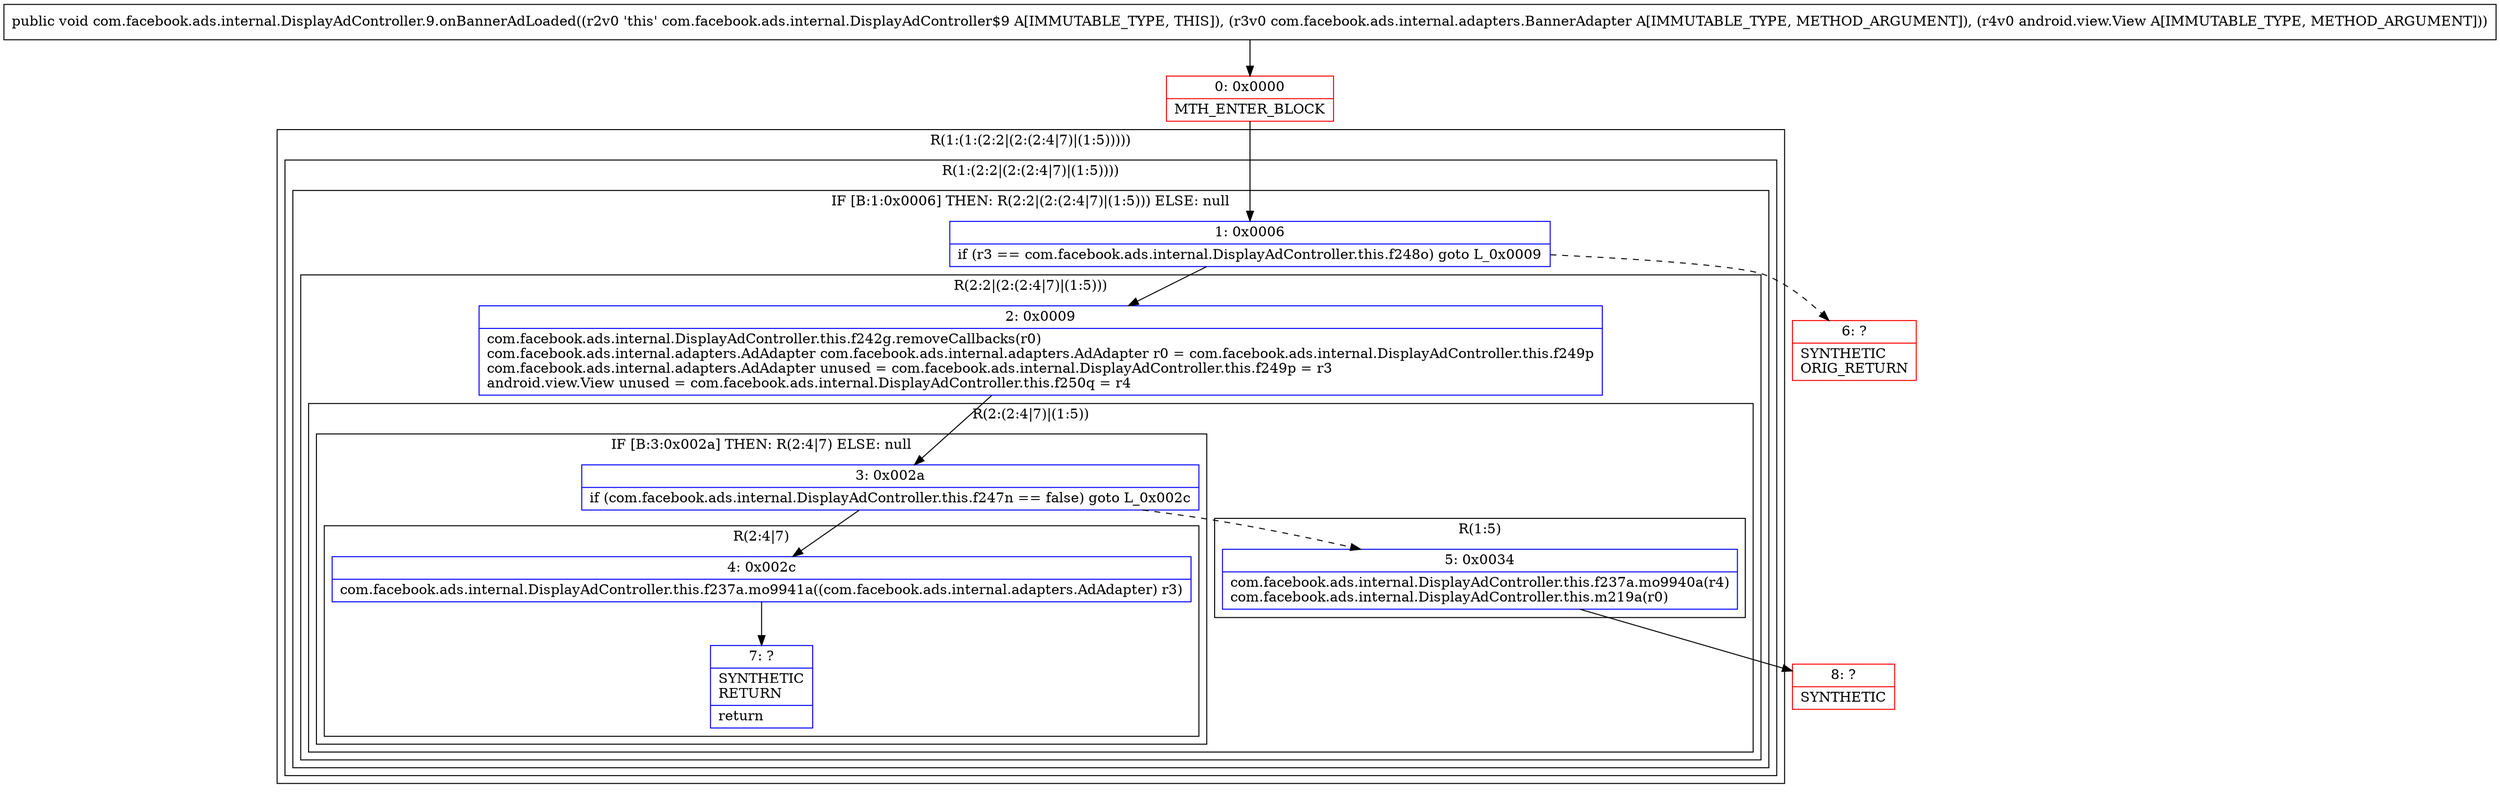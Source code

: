 digraph "CFG forcom.facebook.ads.internal.DisplayAdController.9.onBannerAdLoaded(Lcom\/facebook\/ads\/internal\/adapters\/BannerAdapter;Landroid\/view\/View;)V" {
subgraph cluster_Region_596337897 {
label = "R(1:(1:(2:2|(2:(2:4|7)|(1:5)))))";
node [shape=record,color=blue];
subgraph cluster_Region_1519409470 {
label = "R(1:(2:2|(2:(2:4|7)|(1:5))))";
node [shape=record,color=blue];
subgraph cluster_IfRegion_2087165810 {
label = "IF [B:1:0x0006] THEN: R(2:2|(2:(2:4|7)|(1:5))) ELSE: null";
node [shape=record,color=blue];
Node_1 [shape=record,label="{1\:\ 0x0006|if (r3 == com.facebook.ads.internal.DisplayAdController.this.f248o) goto L_0x0009\l}"];
subgraph cluster_Region_1741528402 {
label = "R(2:2|(2:(2:4|7)|(1:5)))";
node [shape=record,color=blue];
Node_2 [shape=record,label="{2\:\ 0x0009|com.facebook.ads.internal.DisplayAdController.this.f242g.removeCallbacks(r0)\lcom.facebook.ads.internal.adapters.AdAdapter com.facebook.ads.internal.adapters.AdAdapter r0 = com.facebook.ads.internal.DisplayAdController.this.f249p\lcom.facebook.ads.internal.adapters.AdAdapter unused = com.facebook.ads.internal.DisplayAdController.this.f249p = r3\landroid.view.View unused = com.facebook.ads.internal.DisplayAdController.this.f250q = r4\l}"];
subgraph cluster_Region_396121887 {
label = "R(2:(2:4|7)|(1:5))";
node [shape=record,color=blue];
subgraph cluster_IfRegion_1867040041 {
label = "IF [B:3:0x002a] THEN: R(2:4|7) ELSE: null";
node [shape=record,color=blue];
Node_3 [shape=record,label="{3\:\ 0x002a|if (com.facebook.ads.internal.DisplayAdController.this.f247n == false) goto L_0x002c\l}"];
subgraph cluster_Region_927541335 {
label = "R(2:4|7)";
node [shape=record,color=blue];
Node_4 [shape=record,label="{4\:\ 0x002c|com.facebook.ads.internal.DisplayAdController.this.f237a.mo9941a((com.facebook.ads.internal.adapters.AdAdapter) r3)\l}"];
Node_7 [shape=record,label="{7\:\ ?|SYNTHETIC\lRETURN\l|return\l}"];
}
}
subgraph cluster_Region_1360243437 {
label = "R(1:5)";
node [shape=record,color=blue];
Node_5 [shape=record,label="{5\:\ 0x0034|com.facebook.ads.internal.DisplayAdController.this.f237a.mo9940a(r4)\lcom.facebook.ads.internal.DisplayAdController.this.m219a(r0)\l}"];
}
}
}
}
}
}
Node_0 [shape=record,color=red,label="{0\:\ 0x0000|MTH_ENTER_BLOCK\l}"];
Node_6 [shape=record,color=red,label="{6\:\ ?|SYNTHETIC\lORIG_RETURN\l}"];
Node_8 [shape=record,color=red,label="{8\:\ ?|SYNTHETIC\l}"];
MethodNode[shape=record,label="{public void com.facebook.ads.internal.DisplayAdController.9.onBannerAdLoaded((r2v0 'this' com.facebook.ads.internal.DisplayAdController$9 A[IMMUTABLE_TYPE, THIS]), (r3v0 com.facebook.ads.internal.adapters.BannerAdapter A[IMMUTABLE_TYPE, METHOD_ARGUMENT]), (r4v0 android.view.View A[IMMUTABLE_TYPE, METHOD_ARGUMENT])) }"];
MethodNode -> Node_0;
Node_1 -> Node_2;
Node_1 -> Node_6[style=dashed];
Node_2 -> Node_3;
Node_3 -> Node_4;
Node_3 -> Node_5[style=dashed];
Node_4 -> Node_7;
Node_5 -> Node_8;
Node_0 -> Node_1;
}

